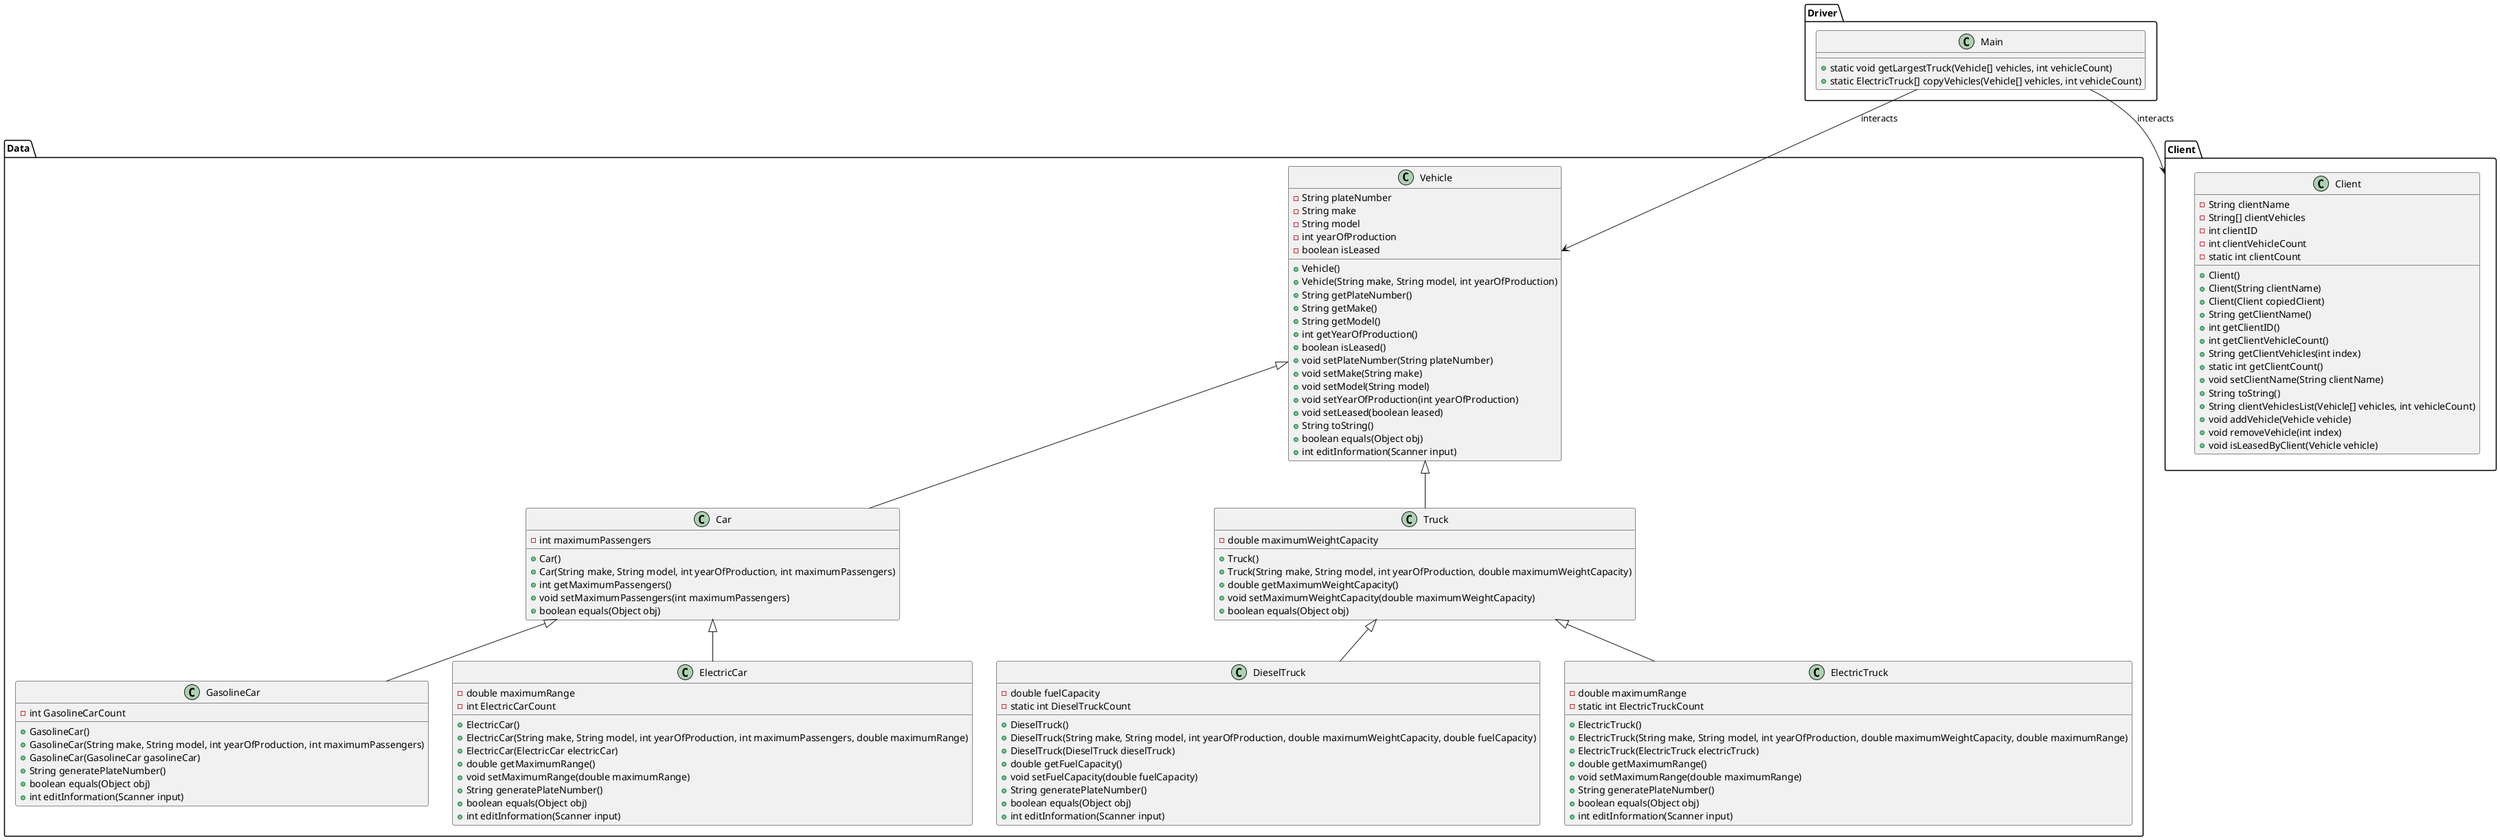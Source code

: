 @startuml

package Data{
    class Vehicle {
        - String plateNumber
        - String make
        - String model
        - int yearOfProduction
        - boolean isLeased
        + Vehicle()
        + Vehicle(String make, String model, int yearOfProduction)
        + String getPlateNumber()
        + String getMake()
        + String getModel()
        + int getYearOfProduction()
        + boolean isLeased()
        + void setPlateNumber(String plateNumber)
        + void setMake(String make)
        + void setModel(String model)
        + void setYearOfProduction(int yearOfProduction)
        + void setLeased(boolean leased)
        + String toString()
        + boolean equals(Object obj)
        + int editInformation(Scanner input)
    }


    class Car {
        - int maximumPassengers
        + Car()
        + Car(String make, String model, int yearOfProduction, int maximumPassengers)
        + int getMaximumPassengers()
        + void setMaximumPassengers(int maximumPassengers)
        + boolean equals(Object obj)
    }

    Vehicle <|-- Car

    class Truck {
        - double maximumWeightCapacity
        + Truck()
        + Truck(String make, String model, int yearOfProduction, double maximumWeightCapacity)
        + double getMaximumWeightCapacity()
        + void setMaximumWeightCapacity(double maximumWeightCapacity)
        + boolean equals(Object obj)
    }

    Vehicle <|-- Truck


    class DieselTruck {
        - double fuelCapacity
        - static int DieselTruckCount
        + DieselTruck()
        + DieselTruck(String make, String model, int yearOfProduction, double maximumWeightCapacity, double fuelCapacity)
        + DieselTruck(DieselTruck dieselTruck)
        + double getFuelCapacity()
        + void setFuelCapacity(double fuelCapacity)
        + String generatePlateNumber()
        + boolean equals(Object obj)
        + int editInformation(Scanner input)
    }

    Truck <|-- DieselTruck


    class ElectricTruck {
        - double maximumRange
        - static int ElectricTruckCount
        + ElectricTruck()
        + ElectricTruck(String make, String model, int yearOfProduction, double maximumWeightCapacity, double maximumRange)
        + ElectricTruck(ElectricTruck electricTruck)
        + double getMaximumRange()
        + void setMaximumRange(double maximumRange)
        + String generatePlateNumber()
        + boolean equals(Object obj)
        + int editInformation(Scanner input)
    }

    Truck <|-- ElectricTruck


    class GasolineCar {
        - int GasolineCarCount
        + GasolineCar()
        + GasolineCar(String make, String model, int yearOfProduction, int maximumPassengers)
        + GasolineCar(GasolineCar gasolineCar)
        + String generatePlateNumber()
        + boolean equals(Object obj)
        + int editInformation(Scanner input)
    }

    Car <|-- GasolineCar


    class ElectricCar {
        - double maximumRange
        - int ElectricCarCount
        + ElectricCar()
        + ElectricCar(String make, String model, int yearOfProduction, int maximumPassengers, double maximumRange)
        + ElectricCar(ElectricCar electricCar)
        + double getMaximumRange()
        + void setMaximumRange(double maximumRange)
        + String generatePlateNumber()
        + boolean equals(Object obj)
        + int editInformation(Scanner input)
    }

    Car <|-- ElectricCar
}

package Client{
    class Client {
        - String clientName
        - String[] clientVehicles
        - int clientID
        - int clientVehicleCount
        - static int clientCount
        + Client()
        + Client(String clientName)
        + Client(Client copiedClient)
        + String getClientName()
        + int getClientID()
        + int getClientVehicleCount()
        + String getClientVehicles(int index)
        + static int getClientCount()
        + void setClientName(String clientName)
        + String toString()
        + String clientVehiclesList(Vehicle[] vehicles, int vehicleCount)
        + void addVehicle(Vehicle vehicle)
        + void removeVehicle(int index)
        + void isLeasedByClient(Vehicle vehicle)
    }
}


package Driver {
    class Main {
        + static void getLargestTruck(Vehicle[] vehicles, int vehicleCount)
        + static ElectricTruck[] copyVehicles(Vehicle[] vehicles, int vehicleCount)
    }
}
Main --> Client : interacts
Main --> Vehicle : interacts

@enduml
